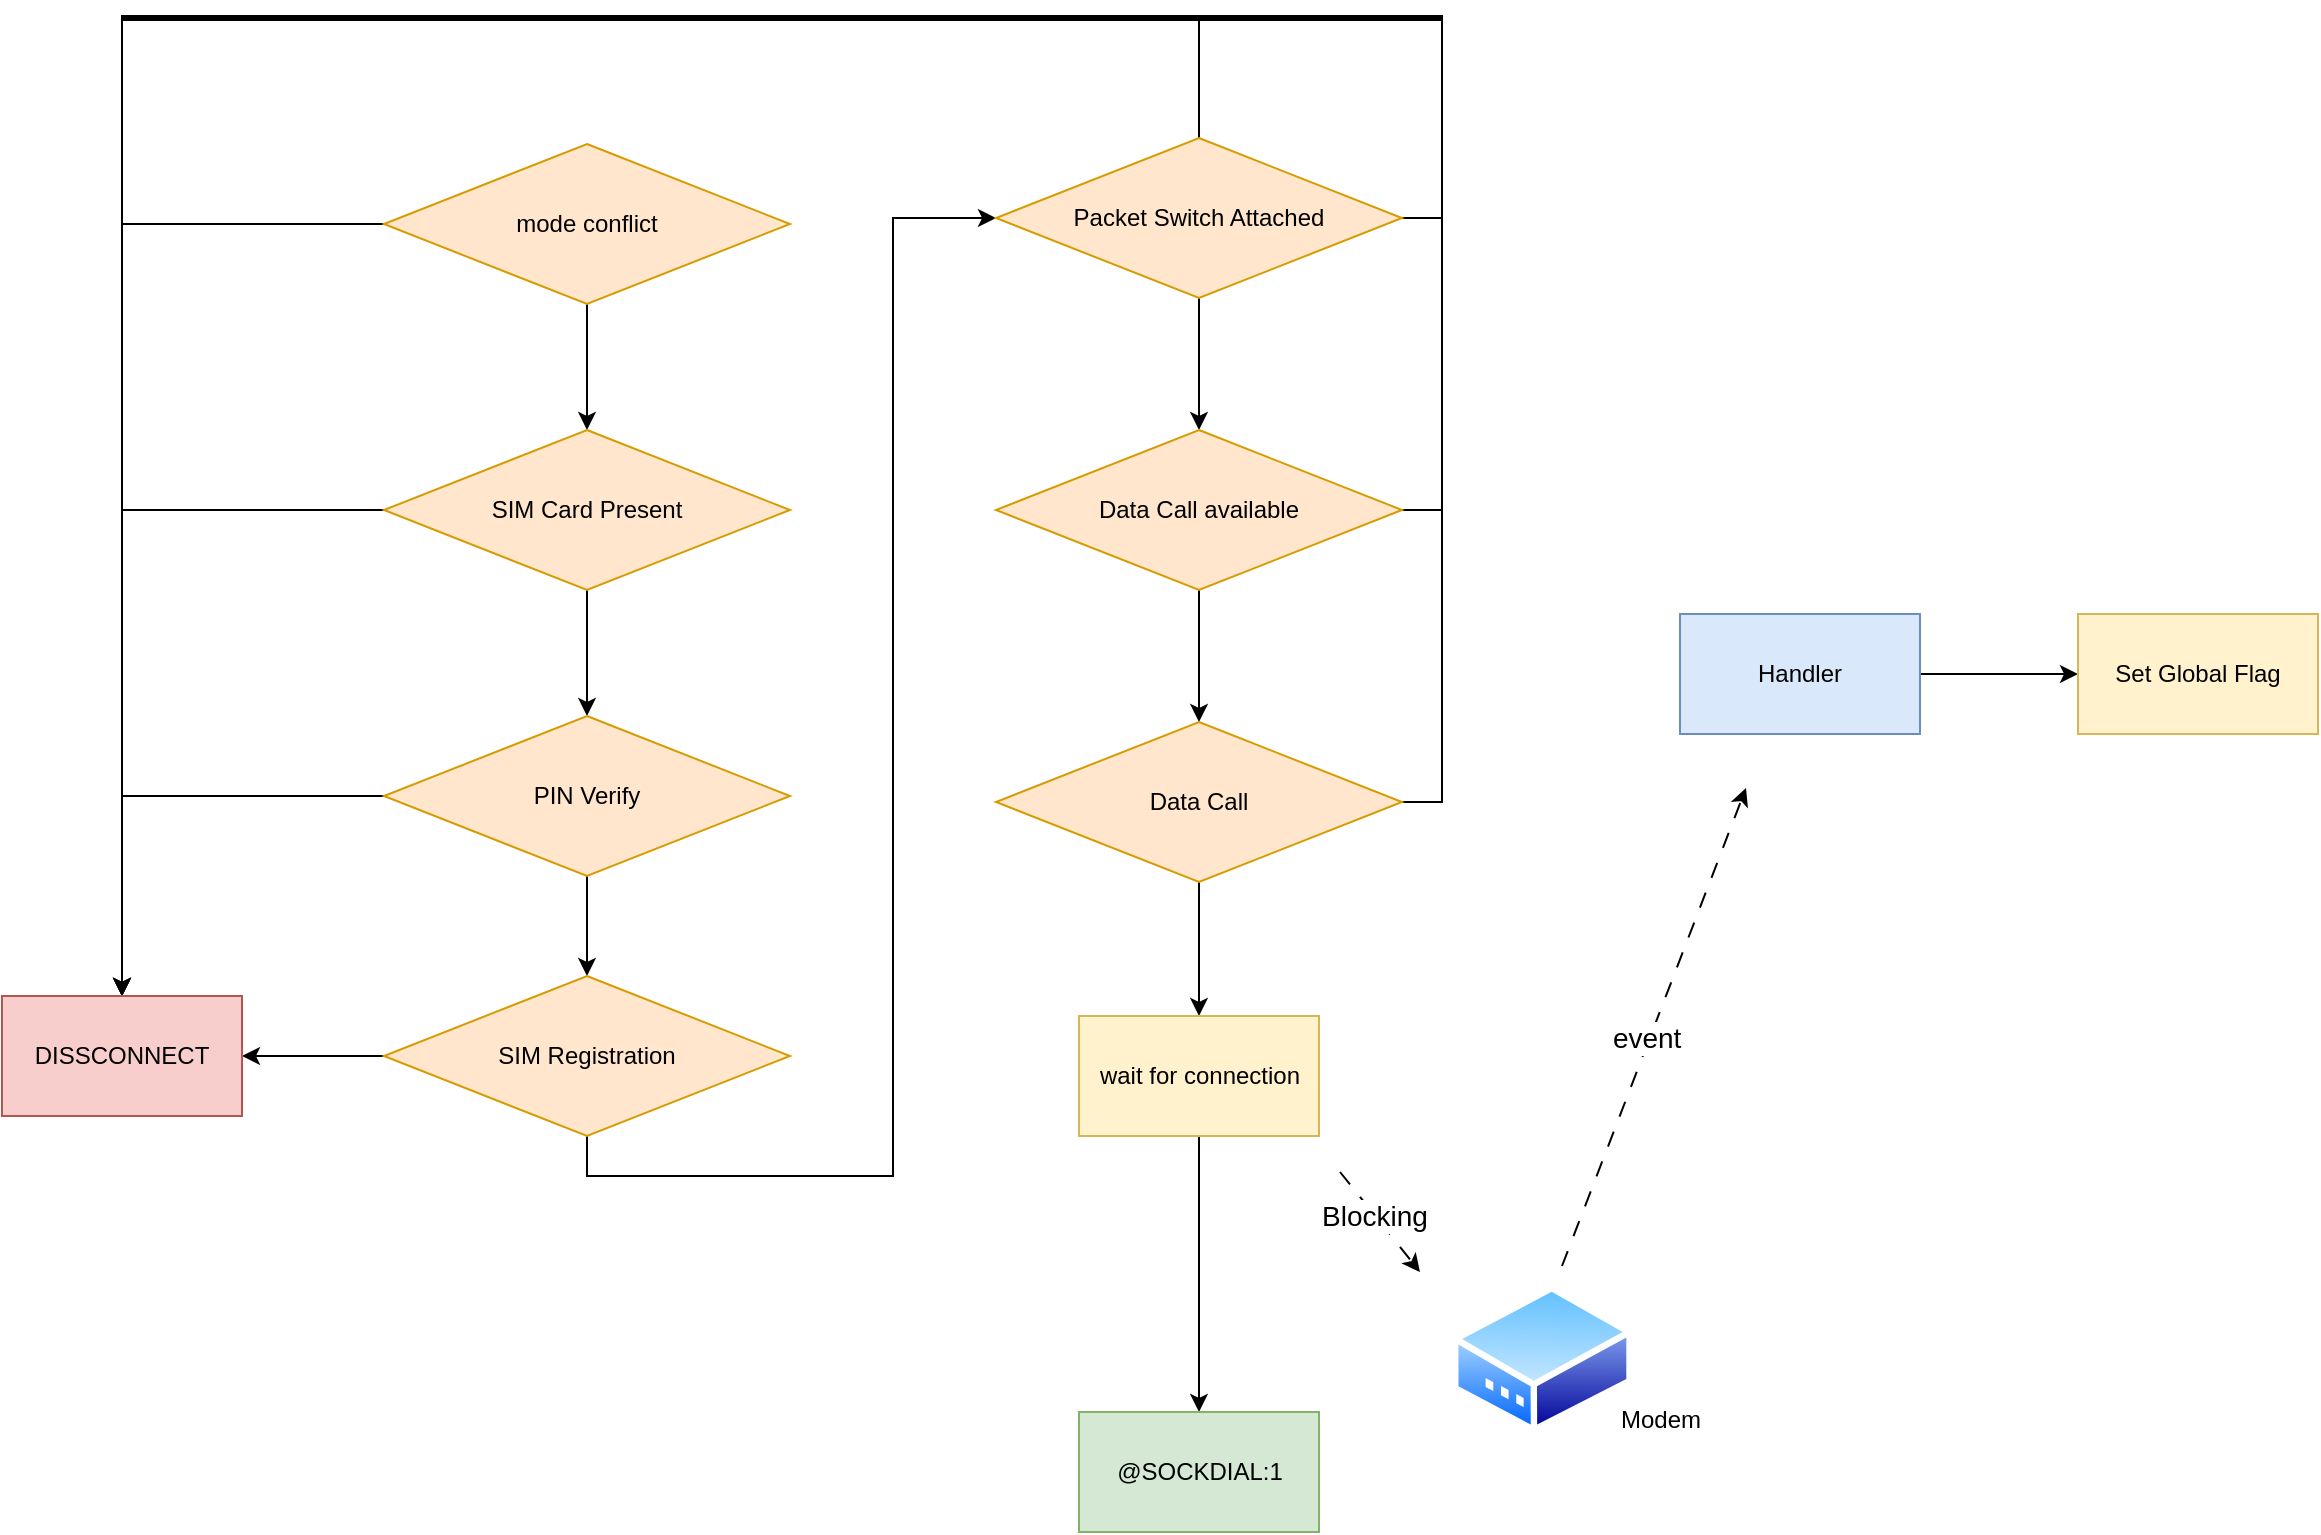 <mxfile version="21.7.4" type="device" pages="4">
  <diagram name="第 1 页" id="7zOiSP-He-rT2K77kqXg">
    <mxGraphModel dx="954" dy="602" grid="0" gridSize="10" guides="1" tooltips="1" connect="1" arrows="1" fold="1" page="0" pageScale="1" pageWidth="827" pageHeight="1169" math="0" shadow="0">
      <root>
        <mxCell id="0" />
        <mxCell id="1" parent="0" />
        <mxCell id="tv0pKd3deSiXLmvoUGbe-9" style="edgeStyle=orthogonalEdgeStyle;rounded=0;orthogonalLoop=1;jettySize=auto;html=1;entryX=0.5;entryY=0;entryDx=0;entryDy=0;" parent="1" source="tv0pKd3deSiXLmvoUGbe-1" target="tv0pKd3deSiXLmvoUGbe-2" edge="1">
          <mxGeometry relative="1" as="geometry" />
        </mxCell>
        <mxCell id="tv0pKd3deSiXLmvoUGbe-33" style="edgeStyle=orthogonalEdgeStyle;rounded=0;orthogonalLoop=1;jettySize=auto;html=1;entryX=0.5;entryY=0;entryDx=0;entryDy=0;" parent="1" source="tv0pKd3deSiXLmvoUGbe-1" target="tv0pKd3deSiXLmvoUGbe-29" edge="1">
          <mxGeometry relative="1" as="geometry" />
        </mxCell>
        <mxCell id="tv0pKd3deSiXLmvoUGbe-1" value="mode conflict" style="rhombus;whiteSpace=wrap;html=1;fillColor=#ffe6cc;strokeColor=#d79b00;" parent="1" vertex="1">
          <mxGeometry x="213" y="141" width="203" height="80" as="geometry" />
        </mxCell>
        <mxCell id="tv0pKd3deSiXLmvoUGbe-10" style="edgeStyle=orthogonalEdgeStyle;rounded=0;orthogonalLoop=1;jettySize=auto;html=1;" parent="1" source="tv0pKd3deSiXLmvoUGbe-2" target="tv0pKd3deSiXLmvoUGbe-3" edge="1">
          <mxGeometry relative="1" as="geometry" />
        </mxCell>
        <mxCell id="tv0pKd3deSiXLmvoUGbe-32" style="edgeStyle=orthogonalEdgeStyle;rounded=0;orthogonalLoop=1;jettySize=auto;html=1;entryX=0.5;entryY=0;entryDx=0;entryDy=0;" parent="1" source="tv0pKd3deSiXLmvoUGbe-2" target="tv0pKd3deSiXLmvoUGbe-29" edge="1">
          <mxGeometry relative="1" as="geometry" />
        </mxCell>
        <mxCell id="tv0pKd3deSiXLmvoUGbe-2" value="SIM Card Present" style="rhombus;whiteSpace=wrap;html=1;fillColor=#ffe6cc;strokeColor=#d79b00;" parent="1" vertex="1">
          <mxGeometry x="213" y="284" width="203" height="80" as="geometry" />
        </mxCell>
        <mxCell id="tv0pKd3deSiXLmvoUGbe-11" style="edgeStyle=orthogonalEdgeStyle;rounded=0;orthogonalLoop=1;jettySize=auto;html=1;entryX=0.5;entryY=0;entryDx=0;entryDy=0;" parent="1" source="tv0pKd3deSiXLmvoUGbe-3" target="tv0pKd3deSiXLmvoUGbe-4" edge="1">
          <mxGeometry relative="1" as="geometry" />
        </mxCell>
        <mxCell id="tv0pKd3deSiXLmvoUGbe-31" style="edgeStyle=orthogonalEdgeStyle;rounded=0;orthogonalLoop=1;jettySize=auto;html=1;entryX=0.5;entryY=0;entryDx=0;entryDy=0;" parent="1" source="tv0pKd3deSiXLmvoUGbe-3" target="tv0pKd3deSiXLmvoUGbe-29" edge="1">
          <mxGeometry relative="1" as="geometry" />
        </mxCell>
        <mxCell id="tv0pKd3deSiXLmvoUGbe-3" value="PIN Verify" style="rhombus;whiteSpace=wrap;html=1;fillColor=#ffe6cc;strokeColor=#d79b00;" parent="1" vertex="1">
          <mxGeometry x="213" y="427" width="203" height="80" as="geometry" />
        </mxCell>
        <mxCell id="tv0pKd3deSiXLmvoUGbe-12" style="edgeStyle=orthogonalEdgeStyle;rounded=0;orthogonalLoop=1;jettySize=auto;html=1;entryX=0;entryY=0.5;entryDx=0;entryDy=0;exitX=0.5;exitY=1;exitDx=0;exitDy=0;" parent="1" source="tv0pKd3deSiXLmvoUGbe-4" target="tv0pKd3deSiXLmvoUGbe-5" edge="1">
          <mxGeometry relative="1" as="geometry" />
        </mxCell>
        <mxCell id="tv0pKd3deSiXLmvoUGbe-30" style="edgeStyle=orthogonalEdgeStyle;rounded=0;orthogonalLoop=1;jettySize=auto;html=1;" parent="1" source="tv0pKd3deSiXLmvoUGbe-4" target="tv0pKd3deSiXLmvoUGbe-29" edge="1">
          <mxGeometry relative="1" as="geometry" />
        </mxCell>
        <mxCell id="tv0pKd3deSiXLmvoUGbe-4" value="SIM Registration" style="rhombus;whiteSpace=wrap;html=1;fillColor=#ffe6cc;strokeColor=#d79b00;" parent="1" vertex="1">
          <mxGeometry x="213" y="557" width="203" height="80" as="geometry" />
        </mxCell>
        <mxCell id="tv0pKd3deSiXLmvoUGbe-13" style="edgeStyle=orthogonalEdgeStyle;rounded=0;orthogonalLoop=1;jettySize=auto;html=1;entryX=0.5;entryY=0;entryDx=0;entryDy=0;" parent="1" source="tv0pKd3deSiXLmvoUGbe-5" target="tv0pKd3deSiXLmvoUGbe-6" edge="1">
          <mxGeometry relative="1" as="geometry" />
        </mxCell>
        <mxCell id="tv0pKd3deSiXLmvoUGbe-34" style="edgeStyle=orthogonalEdgeStyle;rounded=0;orthogonalLoop=1;jettySize=auto;html=1;entryX=0.5;entryY=0;entryDx=0;entryDy=0;" parent="1" source="tv0pKd3deSiXLmvoUGbe-5" target="tv0pKd3deSiXLmvoUGbe-29" edge="1">
          <mxGeometry relative="1" as="geometry">
            <Array as="points">
              <mxPoint x="621" y="79" />
              <mxPoint x="82" y="79" />
            </Array>
          </mxGeometry>
        </mxCell>
        <mxCell id="tv0pKd3deSiXLmvoUGbe-38" style="edgeStyle=orthogonalEdgeStyle;rounded=0;orthogonalLoop=1;jettySize=auto;html=1;exitX=1;exitY=0.5;exitDx=0;exitDy=0;" parent="1" source="tv0pKd3deSiXLmvoUGbe-5" target="tv0pKd3deSiXLmvoUGbe-29" edge="1">
          <mxGeometry relative="1" as="geometry">
            <Array as="points">
              <mxPoint x="742" y="178" />
              <mxPoint x="742" y="78" />
              <mxPoint x="82" y="78" />
            </Array>
          </mxGeometry>
        </mxCell>
        <mxCell id="tv0pKd3deSiXLmvoUGbe-5" value="Packet Switch Attached" style="rhombus;whiteSpace=wrap;html=1;fillColor=#ffe6cc;strokeColor=#d79b00;" parent="1" vertex="1">
          <mxGeometry x="519" y="138" width="203" height="80" as="geometry" />
        </mxCell>
        <mxCell id="tv0pKd3deSiXLmvoUGbe-14" style="edgeStyle=orthogonalEdgeStyle;rounded=0;orthogonalLoop=1;jettySize=auto;html=1;" parent="1" source="tv0pKd3deSiXLmvoUGbe-6" target="tv0pKd3deSiXLmvoUGbe-7" edge="1">
          <mxGeometry relative="1" as="geometry" />
        </mxCell>
        <mxCell id="tv0pKd3deSiXLmvoUGbe-39" style="edgeStyle=orthogonalEdgeStyle;rounded=0;orthogonalLoop=1;jettySize=auto;html=1;entryX=0.5;entryY=1;entryDx=0;entryDy=0;" parent="1" source="tv0pKd3deSiXLmvoUGbe-6" target="tv0pKd3deSiXLmvoUGbe-29" edge="1">
          <mxGeometry relative="1" as="geometry">
            <Array as="points">
              <mxPoint x="742" y="324" />
              <mxPoint x="742" y="79" />
              <mxPoint x="82" y="79" />
            </Array>
          </mxGeometry>
        </mxCell>
        <mxCell id="tv0pKd3deSiXLmvoUGbe-6" value="Data Call available" style="rhombus;whiteSpace=wrap;html=1;fillColor=#ffe6cc;strokeColor=#d79b00;" parent="1" vertex="1">
          <mxGeometry x="519" y="284" width="203" height="80" as="geometry" />
        </mxCell>
        <mxCell id="tv0pKd3deSiXLmvoUGbe-15" style="edgeStyle=orthogonalEdgeStyle;rounded=0;orthogonalLoop=1;jettySize=auto;html=1;entryX=0.5;entryY=0;entryDx=0;entryDy=0;" parent="1" source="tv0pKd3deSiXLmvoUGbe-7" target="tv0pKd3deSiXLmvoUGbe-8" edge="1">
          <mxGeometry relative="1" as="geometry" />
        </mxCell>
        <mxCell id="tv0pKd3deSiXLmvoUGbe-40" style="edgeStyle=orthogonalEdgeStyle;rounded=0;orthogonalLoop=1;jettySize=auto;html=1;entryX=0.5;entryY=1;entryDx=0;entryDy=0;" parent="1" source="tv0pKd3deSiXLmvoUGbe-7" target="tv0pKd3deSiXLmvoUGbe-29" edge="1">
          <mxGeometry relative="1" as="geometry">
            <Array as="points">
              <mxPoint x="742" y="470" />
              <mxPoint x="742" y="77" />
              <mxPoint x="82" y="77" />
            </Array>
          </mxGeometry>
        </mxCell>
        <mxCell id="tv0pKd3deSiXLmvoUGbe-7" value="Data Call" style="rhombus;whiteSpace=wrap;html=1;fillColor=#ffe6cc;strokeColor=#d79b00;" parent="1" vertex="1">
          <mxGeometry x="519" y="430" width="203" height="80" as="geometry" />
        </mxCell>
        <mxCell id="tv0pKd3deSiXLmvoUGbe-27" style="edgeStyle=orthogonalEdgeStyle;rounded=0;orthogonalLoop=1;jettySize=auto;html=1;entryX=0.5;entryY=0;entryDx=0;entryDy=0;" parent="1" source="tv0pKd3deSiXLmvoUGbe-8" target="tv0pKd3deSiXLmvoUGbe-24" edge="1">
          <mxGeometry relative="1" as="geometry" />
        </mxCell>
        <mxCell id="tv0pKd3deSiXLmvoUGbe-8" value="wait for connection" style="rounded=0;whiteSpace=wrap;html=1;fillColor=#fff2cc;strokeColor=#d6b656;" parent="1" vertex="1">
          <mxGeometry x="560.5" y="577" width="120" height="60" as="geometry" />
        </mxCell>
        <mxCell id="tv0pKd3deSiXLmvoUGbe-23" style="edgeStyle=orthogonalEdgeStyle;rounded=0;orthogonalLoop=1;jettySize=auto;html=1;entryX=0;entryY=0.5;entryDx=0;entryDy=0;" parent="1" source="tv0pKd3deSiXLmvoUGbe-16" target="tv0pKd3deSiXLmvoUGbe-22" edge="1">
          <mxGeometry relative="1" as="geometry" />
        </mxCell>
        <mxCell id="tv0pKd3deSiXLmvoUGbe-16" value="Handler" style="rounded=0;whiteSpace=wrap;html=1;fillColor=#dae8fc;strokeColor=#6c8ebf;" parent="1" vertex="1">
          <mxGeometry x="861" y="376" width="120" height="60" as="geometry" />
        </mxCell>
        <mxCell id="tv0pKd3deSiXLmvoUGbe-17" value="" style="image;aspect=fixed;perimeter=ellipsePerimeter;html=1;align=center;shadow=0;dashed=0;spacingTop=3;image=img/lib/active_directory/modem.svg;" parent="1" vertex="1">
          <mxGeometry x="747" y="711" width="90.36" height="75" as="geometry" />
        </mxCell>
        <mxCell id="tv0pKd3deSiXLmvoUGbe-18" value="" style="endArrow=classic;html=1;rounded=0;dashed=1;dashPattern=8 8;" parent="1" edge="1">
          <mxGeometry width="50" height="50" relative="1" as="geometry">
            <mxPoint x="691" y="655" as="sourcePoint" />
            <mxPoint x="731" y="705" as="targetPoint" />
          </mxGeometry>
        </mxCell>
        <mxCell id="tv0pKd3deSiXLmvoUGbe-25" value="&lt;font style=&quot;font-size: 14px;&quot;&gt;Blocking&lt;/font&gt;" style="edgeLabel;html=1;align=center;verticalAlign=middle;resizable=0;points=[];" parent="tv0pKd3deSiXLmvoUGbe-18" vertex="1" connectable="0">
          <mxGeometry x="-0.176" y="-1" relative="1" as="geometry">
            <mxPoint x="1" as="offset" />
          </mxGeometry>
        </mxCell>
        <mxCell id="tv0pKd3deSiXLmvoUGbe-19" value="" style="endArrow=classic;html=1;rounded=0;dashed=1;dashPattern=8 8;" parent="1" edge="1">
          <mxGeometry width="50" height="50" relative="1" as="geometry">
            <mxPoint x="802" y="702" as="sourcePoint" />
            <mxPoint x="894" y="463" as="targetPoint" />
          </mxGeometry>
        </mxCell>
        <mxCell id="tv0pKd3deSiXLmvoUGbe-21" value="&lt;font style=&quot;font-size: 14px;&quot;&gt;event&amp;nbsp;&lt;/font&gt;" style="edgeLabel;html=1;align=center;verticalAlign=middle;resizable=0;points=[];" parent="tv0pKd3deSiXLmvoUGbe-19" vertex="1" connectable="0">
          <mxGeometry x="-0.046" relative="1" as="geometry">
            <mxPoint as="offset" />
          </mxGeometry>
        </mxCell>
        <mxCell id="tv0pKd3deSiXLmvoUGbe-22" value="Set Global Flag" style="rounded=0;whiteSpace=wrap;html=1;fillColor=#fff2cc;strokeColor=#d6b656;" parent="1" vertex="1">
          <mxGeometry x="1060" y="376" width="120" height="60" as="geometry" />
        </mxCell>
        <mxCell id="tv0pKd3deSiXLmvoUGbe-24" value="@SOCKDIAL:1" style="rounded=0;whiteSpace=wrap;html=1;fillColor=#d5e8d4;strokeColor=#82b366;" parent="1" vertex="1">
          <mxGeometry x="560.5" y="775" width="120" height="60" as="geometry" />
        </mxCell>
        <mxCell id="tv0pKd3deSiXLmvoUGbe-28" value="Modem" style="text;html=1;align=center;verticalAlign=middle;resizable=0;points=[];autosize=1;strokeColor=none;fillColor=none;" parent="1" vertex="1">
          <mxGeometry x="822" y="766" width="58" height="26" as="geometry" />
        </mxCell>
        <mxCell id="tv0pKd3deSiXLmvoUGbe-29" value="DISSCONNECT" style="rounded=0;whiteSpace=wrap;html=1;fillColor=#f8cecc;strokeColor=#b85450;" parent="1" vertex="1">
          <mxGeometry x="22" y="567" width="120" height="60" as="geometry" />
        </mxCell>
      </root>
    </mxGraphModel>
  </diagram>
  <diagram id="nejD79Vq7tXbgqumokPC" name="第 2 页">
    <mxGraphModel dx="2487" dy="1320" grid="0" gridSize="10" guides="1" tooltips="1" connect="1" arrows="1" fold="1" page="0" pageScale="1" pageWidth="827" pageHeight="1169" math="0" shadow="0">
      <root>
        <mxCell id="0" />
        <mxCell id="1" parent="0" />
        <mxCell id="FFJjzylwI7qprXN5Q8jB-1" style="edgeStyle=orthogonalEdgeStyle;rounded=0;orthogonalLoop=1;jettySize=auto;html=1;entryX=0.5;entryY=0;entryDx=0;entryDy=0;" edge="1" parent="1" source="QDZZr7W5BQ3Ju-dgbUFh-1" target="QDZZr7W5BQ3Ju-dgbUFh-2">
          <mxGeometry relative="1" as="geometry" />
        </mxCell>
        <mxCell id="QDZZr7W5BQ3Ju-dgbUFh-1" value="&lt;font style=&quot;font-size: 14px;&quot;&gt;Detect SIM&lt;/font&gt;" style="rounded=0;whiteSpace=wrap;html=1;fillColor=#fff2cc;strokeColor=#d6b656;" parent="1" vertex="1">
          <mxGeometry x="-385" y="-148" width="120" height="60" as="geometry" />
        </mxCell>
        <mxCell id="FFJjzylwI7qprXN5Q8jB-2" style="edgeStyle=orthogonalEdgeStyle;rounded=0;orthogonalLoop=1;jettySize=auto;html=1;entryX=0.5;entryY=0;entryDx=0;entryDy=0;" edge="1" parent="1" source="QDZZr7W5BQ3Ju-dgbUFh-2" target="QDZZr7W5BQ3Ju-dgbUFh-3">
          <mxGeometry relative="1" as="geometry" />
        </mxCell>
        <mxCell id="QDZZr7W5BQ3Ju-dgbUFh-2" value="&lt;span style=&quot;font-size: 14px;&quot;&gt;Network Registration with IMEI, IMSI&lt;/span&gt;" style="rounded=0;whiteSpace=wrap;html=1;fillColor=#fff2cc;strokeColor=#d6b656;" parent="1" vertex="1">
          <mxGeometry x="-422.5" y="-48" width="195" height="61" as="geometry" />
        </mxCell>
        <mxCell id="FFJjzylwI7qprXN5Q8jB-8" style="edgeStyle=orthogonalEdgeStyle;rounded=0;orthogonalLoop=1;jettySize=auto;html=1;entryX=0;entryY=0.5;entryDx=0;entryDy=0;" edge="1" parent="1" source="QDZZr7W5BQ3Ju-dgbUFh-3" target="QDZZr7W5BQ3Ju-dgbUFh-8">
          <mxGeometry relative="1" as="geometry" />
        </mxCell>
        <mxCell id="QDZZr7W5BQ3Ju-dgbUFh-3" value="&lt;span style=&quot;font-size: 14px;&quot;&gt;PS Attached&lt;/span&gt;" style="rounded=0;whiteSpace=wrap;html=1;fillColor=#fff2cc;strokeColor=#d6b656;" parent="1" vertex="1">
          <mxGeometry x="-385" y="53" width="120" height="60" as="geometry" />
        </mxCell>
        <mxCell id="FFJjzylwI7qprXN5Q8jB-5" style="edgeStyle=orthogonalEdgeStyle;rounded=0;orthogonalLoop=1;jettySize=auto;html=1;entryX=0;entryY=0.5;entryDx=0;entryDy=0;" edge="1" parent="1" source="QDZZr7W5BQ3Ju-dgbUFh-4" target="QDZZr7W5BQ3Ju-dgbUFh-9">
          <mxGeometry relative="1" as="geometry" />
        </mxCell>
        <mxCell id="QDZZr7W5BQ3Ju-dgbUFh-4" value="&lt;span style=&quot;font-size: 14px;&quot;&gt;set APN, Authentication,user name, password, IP family, etc&lt;/span&gt;" style="rounded=0;whiteSpace=wrap;html=1;fillColor=#d5e8d4;strokeColor=#82b366;" parent="1" vertex="1">
          <mxGeometry x="-160.25" y="60" width="224.5" height="61" as="geometry" />
        </mxCell>
        <mxCell id="FFJjzylwI7qprXN5Q8jB-4" style="edgeStyle=orthogonalEdgeStyle;rounded=0;orthogonalLoop=1;jettySize=auto;html=1;entryX=0.5;entryY=0;entryDx=0;entryDy=0;" edge="1" parent="1" source="QDZZr7W5BQ3Ju-dgbUFh-7" target="QDZZr7W5BQ3Ju-dgbUFh-4">
          <mxGeometry relative="1" as="geometry" />
        </mxCell>
        <mxCell id="QDZZr7W5BQ3Ju-dgbUFh-7" value="&lt;span style=&quot;font-size: 14px;&quot;&gt;get profile&lt;/span&gt;" style="rounded=0;whiteSpace=wrap;html=1;fillColor=#d5e8d4;strokeColor=#82b366;" parent="1" vertex="1">
          <mxGeometry x="-108" y="-48" width="120" height="60" as="geometry" />
        </mxCell>
        <mxCell id="FFJjzylwI7qprXN5Q8jB-3" style="edgeStyle=orthogonalEdgeStyle;rounded=0;orthogonalLoop=1;jettySize=auto;html=1;" edge="1" parent="1" source="QDZZr7W5BQ3Ju-dgbUFh-8">
          <mxGeometry relative="1" as="geometry">
            <mxPoint x="-48.0" y="-48.235" as="targetPoint" />
          </mxGeometry>
        </mxCell>
        <mxCell id="QDZZr7W5BQ3Ju-dgbUFh-8" value="&lt;span style=&quot;font-size: 14px;&quot;&gt;Data Call begin&lt;/span&gt;" style="rounded=0;whiteSpace=wrap;html=1;fillColor=#e1d5e7;strokeColor=#9673a6;" parent="1" vertex="1">
          <mxGeometry x="-108" y="-153" width="120" height="60" as="geometry" />
        </mxCell>
        <mxCell id="FFJjzylwI7qprXN5Q8jB-6" style="edgeStyle=orthogonalEdgeStyle;rounded=0;orthogonalLoop=1;jettySize=auto;html=1;entryX=0.5;entryY=0;entryDx=0;entryDy=0;" edge="1" parent="1" source="QDZZr7W5BQ3Ju-dgbUFh-9" target="QDZZr7W5BQ3Ju-dgbUFh-10">
          <mxGeometry relative="1" as="geometry" />
        </mxCell>
        <mxCell id="QDZZr7W5BQ3Ju-dgbUFh-9" value="&lt;span style=&quot;font-size: 14px;&quot;&gt;PDP context active&lt;/span&gt;" style="rounded=0;whiteSpace=wrap;html=1;fillColor=#d5e8d4;strokeColor=#82b366;" parent="1" vertex="1">
          <mxGeometry x="169" y="-153" width="120" height="60" as="geometry" />
        </mxCell>
        <mxCell id="FFJjzylwI7qprXN5Q8jB-7" style="edgeStyle=orthogonalEdgeStyle;rounded=0;orthogonalLoop=1;jettySize=auto;html=1;entryX=0.5;entryY=0;entryDx=0;entryDy=0;" edge="1" parent="1" source="QDZZr7W5BQ3Ju-dgbUFh-10" target="QDZZr7W5BQ3Ju-dgbUFh-11">
          <mxGeometry relative="1" as="geometry" />
        </mxCell>
        <mxCell id="QDZZr7W5BQ3Ju-dgbUFh-10" value="&lt;font style=&quot;font-size: 14px;&quot;&gt;IP acquisition&lt;/font&gt;" style="rounded=0;whiteSpace=wrap;html=1;fillColor=#d5e8d4;strokeColor=#82b366;" parent="1" vertex="1">
          <mxGeometry x="169" y="-47" width="120" height="60" as="geometry" />
        </mxCell>
        <mxCell id="QDZZr7W5BQ3Ju-dgbUFh-11" value="Data Call Established" style="rounded=0;whiteSpace=wrap;html=1;fillColor=#e1d5e7;strokeColor=#9673a6;" parent="1" vertex="1">
          <mxGeometry x="169" y="60" width="120" height="60" as="geometry" />
        </mxCell>
      </root>
    </mxGraphModel>
  </diagram>
  <diagram id="T3p00C5Rv1Tcp63cjqoj" name="第 3 页">
    <mxGraphModel dx="1522" dy="708" grid="0" gridSize="10" guides="1" tooltips="1" connect="1" arrows="1" fold="1" page="0" pageScale="1" pageWidth="827" pageHeight="1169" math="0" shadow="0">
      <root>
        <mxCell id="0" />
        <mxCell id="1" parent="0" />
        <mxCell id="xRcTjlgpY7VV3LTc4HGF-9" style="edgeStyle=orthogonalEdgeStyle;rounded=0;orthogonalLoop=1;jettySize=auto;html=1;exitX=0.5;exitY=1;exitDx=0;exitDy=0;entryX=0.5;entryY=0;entryDx=0;entryDy=0;" parent="1" source="xRcTjlgpY7VV3LTc4HGF-1" target="xRcTjlgpY7VV3LTc4HGF-3" edge="1">
          <mxGeometry relative="1" as="geometry" />
        </mxCell>
        <mxCell id="xRcTjlgpY7VV3LTc4HGF-1" value="&lt;font style=&quot;font-size: 14px;&quot;&gt;write mode&lt;/font&gt;" style="rounded=0;whiteSpace=wrap;html=1;fillColor=#fff2cc;strokeColor=#d6b656;" parent="1" vertex="1">
          <mxGeometry x="-205.5" y="11" width="120" height="60" as="geometry" />
        </mxCell>
        <mxCell id="xRcTjlgpY7VV3LTc4HGF-10" style="edgeStyle=orthogonalEdgeStyle;rounded=0;orthogonalLoop=1;jettySize=auto;html=1;entryX=0.5;entryY=0;entryDx=0;entryDy=0;" parent="1" source="xRcTjlgpY7VV3LTc4HGF-3" target="xRcTjlgpY7VV3LTc4HGF-4" edge="1">
          <mxGeometry relative="1" as="geometry" />
        </mxCell>
        <mxCell id="xRcTjlgpY7VV3LTc4HGF-14" style="edgeStyle=orthogonalEdgeStyle;rounded=0;orthogonalLoop=1;jettySize=auto;html=1;entryX=0.5;entryY=0;entryDx=0;entryDy=0;" parent="1" source="xRcTjlgpY7VV3LTc4HGF-3" target="xRcTjlgpY7VV3LTc4HGF-5" edge="1">
          <mxGeometry relative="1" as="geometry" />
        </mxCell>
        <mxCell id="xRcTjlgpY7VV3LTc4HGF-3" value="&lt;font style=&quot;font-size: 14px;&quot;&gt;argument number = 1?&lt;/font&gt;" style="rhombus;whiteSpace=wrap;html=1;fillColor=#ffe6cc;strokeColor=#d79b00;" parent="1" vertex="1">
          <mxGeometry x="-244" y="119" width="197" height="80" as="geometry" />
        </mxCell>
        <mxCell id="xRcTjlgpY7VV3LTc4HGF-11" style="edgeStyle=orthogonalEdgeStyle;rounded=0;orthogonalLoop=1;jettySize=auto;html=1;entryX=0.5;entryY=0;entryDx=0;entryDy=0;" parent="1" source="xRcTjlgpY7VV3LTc4HGF-4" target="xRcTjlgpY7VV3LTc4HGF-6" edge="1">
          <mxGeometry relative="1" as="geometry" />
        </mxCell>
        <mxCell id="xRcTjlgpY7VV3LTc4HGF-4" value="&lt;font style=&quot;font-size: 14px;&quot;&gt;IPv4&lt;/font&gt;" style="rounded=0;whiteSpace=wrap;html=1;fillColor=#fff2cc;strokeColor=#d6b656;" parent="1" vertex="1">
          <mxGeometry x="-205.5" y="238" width="120" height="60" as="geometry" />
        </mxCell>
        <mxCell id="xRcTjlgpY7VV3LTc4HGF-15" style="edgeStyle=orthogonalEdgeStyle;rounded=0;orthogonalLoop=1;jettySize=auto;html=1;entryX=1;entryY=0.5;entryDx=0;entryDy=0;exitX=0.5;exitY=1;exitDx=0;exitDy=0;" parent="1" source="xRcTjlgpY7VV3LTc4HGF-5" target="xRcTjlgpY7VV3LTc4HGF-6" edge="1">
          <mxGeometry relative="1" as="geometry" />
        </mxCell>
        <mxCell id="xRcTjlgpY7VV3LTc4HGF-5" value="&lt;font style=&quot;font-size: 14px;&quot;&gt;IPv4/IPv6&lt;/font&gt;" style="rounded=0;whiteSpace=wrap;html=1;fillColor=#fff2cc;strokeColor=#d6b656;" parent="1" vertex="1">
          <mxGeometry x="-10" y="238" width="120" height="60" as="geometry" />
        </mxCell>
        <mxCell id="xRcTjlgpY7VV3LTc4HGF-12" style="edgeStyle=orthogonalEdgeStyle;rounded=0;orthogonalLoop=1;jettySize=auto;html=1;entryX=0.5;entryY=0;entryDx=0;entryDy=0;" parent="1" source="xRcTjlgpY7VV3LTc4HGF-6" target="xRcTjlgpY7VV3LTc4HGF-7" edge="1">
          <mxGeometry relative="1" as="geometry" />
        </mxCell>
        <mxCell id="xRcTjlgpY7VV3LTc4HGF-6" value="&lt;font style=&quot;font-size: 14px;&quot;&gt;TCP/UDP&lt;/font&gt;" style="rounded=0;whiteSpace=wrap;html=1;fillColor=#fff2cc;strokeColor=#d6b656;" parent="1" vertex="1">
          <mxGeometry x="-205.5" y="339" width="120" height="60" as="geometry" />
        </mxCell>
        <mxCell id="xRcTjlgpY7VV3LTc4HGF-13" style="edgeStyle=orthogonalEdgeStyle;rounded=0;orthogonalLoop=1;jettySize=auto;html=1;" parent="1" source="xRcTjlgpY7VV3LTc4HGF-7" target="xRcTjlgpY7VV3LTc4HGF-8" edge="1">
          <mxGeometry relative="1" as="geometry" />
        </mxCell>
        <mxCell id="xRcTjlgpY7VV3LTc4HGF-7" value="&lt;font style=&quot;font-size: 14px;&quot;&gt;Iterate all instance&lt;/font&gt;" style="rounded=0;whiteSpace=wrap;html=1;fillColor=#fff2cc;strokeColor=#d6b656;" parent="1" vertex="1">
          <mxGeometry x="-205.5" y="447" width="120" height="60" as="geometry" />
        </mxCell>
        <mxCell id="xRcTjlgpY7VV3LTc4HGF-8" value="&lt;font style=&quot;font-size: 14px;&quot;&gt;evoke socket system call&lt;/font&gt;" style="rounded=0;whiteSpace=wrap;html=1;fillColor=#fff2cc;strokeColor=#d6b656;" parent="1" vertex="1">
          <mxGeometry x="-205.5" y="555" width="120" height="60" as="geometry" />
        </mxCell>
        <mxCell id="xRcTjlgpY7VV3LTc4HGF-19" style="edgeStyle=orthogonalEdgeStyle;rounded=0;orthogonalLoop=1;jettySize=auto;html=1;entryX=0.5;entryY=0;entryDx=0;entryDy=0;" parent="1" source="xRcTjlgpY7VV3LTc4HGF-16" target="xRcTjlgpY7VV3LTc4HGF-17" edge="1">
          <mxGeometry relative="1" as="geometry" />
        </mxCell>
        <mxCell id="xRcTjlgpY7VV3LTc4HGF-16" value="&lt;font style=&quot;font-size: 14px;&quot;&gt;read mode&lt;/font&gt;" style="rounded=0;whiteSpace=wrap;html=1;fillColor=#fff2cc;strokeColor=#d6b656;" parent="1" vertex="1">
          <mxGeometry x="267.5" y="14" width="120" height="60" as="geometry" />
        </mxCell>
        <mxCell id="xRcTjlgpY7VV3LTc4HGF-20" style="edgeStyle=orthogonalEdgeStyle;rounded=0;orthogonalLoop=1;jettySize=auto;html=1;entryX=0.5;entryY=0;entryDx=0;entryDy=0;" parent="1" source="xRcTjlgpY7VV3LTc4HGF-17" target="xRcTjlgpY7VV3LTc4HGF-18" edge="1">
          <mxGeometry relative="1" as="geometry" />
        </mxCell>
        <mxCell id="xRcTjlgpY7VV3LTc4HGF-17" value="&lt;font style=&quot;font-size: 14px;&quot;&gt;obtain socket numbers from instance&lt;/font&gt;" style="rounded=0;whiteSpace=wrap;html=1;fillColor=#fff2cc;strokeColor=#d6b656;" parent="1" vertex="1">
          <mxGeometry x="245" y="119" width="165" height="60" as="geometry" />
        </mxCell>
        <mxCell id="xRcTjlgpY7VV3LTc4HGF-18" value="&lt;font style=&quot;font-size: 14px;&quot;&gt;combime socket numbers into specific string format&lt;/font&gt;" style="rounded=0;whiteSpace=wrap;html=1;fillColor=#fff2cc;strokeColor=#d6b656;" parent="1" vertex="1">
          <mxGeometry x="230" y="238" width="195" height="60" as="geometry" />
        </mxCell>
      </root>
    </mxGraphModel>
  </diagram>
  <diagram id="lSr8LP3SHwrzBw-MEr6M" name="第 4 页">
    <mxGraphModel dx="2087" dy="1320" grid="0" gridSize="10" guides="1" tooltips="1" connect="1" arrows="1" fold="1" page="0" pageScale="1" pageWidth="827" pageHeight="1169" math="0" shadow="0">
      <root>
        <mxCell id="0" />
        <mxCell id="1" parent="0" />
        <mxCell id="6ptP2dTiKVe7ZbuTebGB-8" style="edgeStyle=orthogonalEdgeStyle;rounded=0;orthogonalLoop=1;jettySize=auto;html=1;exitX=0.5;exitY=1;exitDx=0;exitDy=0;entryX=0.5;entryY=0;entryDx=0;entryDy=0;" parent="1" source="6ptP2dTiKVe7ZbuTebGB-1" target="6ptP2dTiKVe7ZbuTebGB-5" edge="1">
          <mxGeometry relative="1" as="geometry" />
        </mxCell>
        <mxCell id="6ptP2dTiKVe7ZbuTebGB-11" style="edgeStyle=orthogonalEdgeStyle;rounded=0;orthogonalLoop=1;jettySize=auto;html=1;entryX=0.5;entryY=0;entryDx=0;entryDy=0;" parent="1" source="6ptP2dTiKVe7ZbuTebGB-1" target="6ptP2dTiKVe7ZbuTebGB-6" edge="1">
          <mxGeometry relative="1" as="geometry" />
        </mxCell>
        <mxCell id="6ptP2dTiKVe7ZbuTebGB-1" value="&lt;font style=&quot;font-size: 14px;&quot;&gt;argument number = 3?&lt;/font&gt;" style="rhombus;whiteSpace=wrap;html=1;fillColor=#ffe6cc;strokeColor=#d79b00;" parent="1" vertex="1">
          <mxGeometry x="-91" y="61" width="208" height="80" as="geometry" />
        </mxCell>
        <mxCell id="6ptP2dTiKVe7ZbuTebGB-7" style="edgeStyle=orthogonalEdgeStyle;rounded=0;orthogonalLoop=1;jettySize=auto;html=1;entryX=0.5;entryY=0;entryDx=0;entryDy=0;" parent="1" source="6ptP2dTiKVe7ZbuTebGB-2" target="6ptP2dTiKVe7ZbuTebGB-1" edge="1">
          <mxGeometry relative="1" as="geometry" />
        </mxCell>
        <mxCell id="6ptP2dTiKVe7ZbuTebGB-2" value="&lt;font style=&quot;font-size: 14px;&quot;&gt;write mode&lt;/font&gt;" style="rounded=0;whiteSpace=wrap;html=1;fillColor=#fff2cc;strokeColor=#d6b656;" parent="1" vertex="1">
          <mxGeometry x="-47" y="-39" width="120" height="60" as="geometry" />
        </mxCell>
        <mxCell id="6ptP2dTiKVe7ZbuTebGB-10" style="edgeStyle=orthogonalEdgeStyle;rounded=0;orthogonalLoop=1;jettySize=auto;html=1;entryX=0.5;entryY=0;entryDx=0;entryDy=0;" parent="1" source="6ptP2dTiKVe7ZbuTebGB-3" target="6ptP2dTiKVe7ZbuTebGB-4" edge="1">
          <mxGeometry relative="1" as="geometry" />
        </mxCell>
        <mxCell id="6ptP2dTiKVe7ZbuTebGB-3" value="&lt;font style=&quot;font-size: 14px;&quot;&gt;get socket,ip,port&lt;/font&gt;" style="rounded=0;whiteSpace=wrap;html=1;fillColor=#fff2cc;strokeColor=#d6b656;" parent="1" vertex="1">
          <mxGeometry x="-47" y="292" width="120" height="60" as="geometry" />
        </mxCell>
        <mxCell id="0WDIOQZvgeKl3IpGmH4X-4" style="edgeStyle=orthogonalEdgeStyle;rounded=0;orthogonalLoop=1;jettySize=auto;html=1;entryX=0;entryY=0.5;entryDx=0;entryDy=0;" edge="1" parent="1" source="6ptP2dTiKVe7ZbuTebGB-4" target="0WDIOQZvgeKl3IpGmH4X-3">
          <mxGeometry relative="1" as="geometry" />
        </mxCell>
        <mxCell id="6ptP2dTiKVe7ZbuTebGB-4" value="&lt;font style=&quot;font-size: 14px;&quot;&gt;remove quotations&lt;/font&gt;" style="rounded=0;whiteSpace=wrap;html=1;fillColor=#fff2cc;strokeColor=#d6b656;" parent="1" vertex="1">
          <mxGeometry x="-47" y="401" width="120" height="60" as="geometry" />
        </mxCell>
        <mxCell id="6ptP2dTiKVe7ZbuTebGB-9" style="edgeStyle=orthogonalEdgeStyle;rounded=0;orthogonalLoop=1;jettySize=auto;html=1;exitX=0.5;exitY=1;exitDx=0;exitDy=0;entryX=0.5;entryY=0;entryDx=0;entryDy=0;" parent="1" source="6ptP2dTiKVe7ZbuTebGB-5" target="6ptP2dTiKVe7ZbuTebGB-3" edge="1">
          <mxGeometry relative="1" as="geometry" />
        </mxCell>
        <mxCell id="6ptP2dTiKVe7ZbuTebGB-5" value="&lt;font style=&quot;font-size: 14px;&quot;&gt;use default timeout&lt;/font&gt;" style="rounded=0;whiteSpace=wrap;html=1;fillColor=#fff2cc;strokeColor=#d6b656;" parent="1" vertex="1">
          <mxGeometry x="-47" y="181" width="120" height="60" as="geometry" />
        </mxCell>
        <mxCell id="0WDIOQZvgeKl3IpGmH4X-1" style="edgeStyle=orthogonalEdgeStyle;rounded=0;orthogonalLoop=1;jettySize=auto;html=1;entryX=0;entryY=0.5;entryDx=0;entryDy=0;" edge="1" parent="1" source="6ptP2dTiKVe7ZbuTebGB-6" target="6ptP2dTiKVe7ZbuTebGB-5">
          <mxGeometry relative="1" as="geometry" />
        </mxCell>
        <mxCell id="6ptP2dTiKVe7ZbuTebGB-6" value="&lt;font style=&quot;font-size: 14px;&quot;&gt;set timeout (send/receive)&lt;/font&gt;" style="rounded=0;whiteSpace=wrap;html=1;fillColor=#fff2cc;strokeColor=#d6b656;" parent="1" vertex="1">
          <mxGeometry x="-240" y="181" width="120" height="60" as="geometry" />
        </mxCell>
        <mxCell id="0WDIOQZvgeKl3IpGmH4X-9" style="edgeStyle=orthogonalEdgeStyle;rounded=0;orthogonalLoop=1;jettySize=auto;html=1;entryX=0.5;entryY=0;entryDx=0;entryDy=0;" edge="1" parent="1" source="0WDIOQZvgeKl3IpGmH4X-3" target="0WDIOQZvgeKl3IpGmH4X-5">
          <mxGeometry relative="1" as="geometry" />
        </mxCell>
        <mxCell id="0WDIOQZvgeKl3IpGmH4X-15" style="edgeStyle=orthogonalEdgeStyle;rounded=0;orthogonalLoop=1;jettySize=auto;html=1;entryX=0;entryY=0.5;entryDx=0;entryDy=0;" edge="1" parent="1" source="0WDIOQZvgeKl3IpGmH4X-3" target="0WDIOQZvgeKl3IpGmH4X-13">
          <mxGeometry relative="1" as="geometry" />
        </mxCell>
        <mxCell id="0WDIOQZvgeKl3IpGmH4X-3" value="&lt;span style=&quot;font-size: 14px;&quot;&gt;Connected&lt;/span&gt;" style="rhombus;whiteSpace=wrap;html=1;fillColor=#ffe6cc;strokeColor=#d79b00;" vertex="1" parent="1">
          <mxGeometry x="170" y="-49" width="208" height="80" as="geometry" />
        </mxCell>
        <mxCell id="0WDIOQZvgeKl3IpGmH4X-10" style="edgeStyle=orthogonalEdgeStyle;rounded=0;orthogonalLoop=1;jettySize=auto;html=1;" edge="1" parent="1" source="0WDIOQZvgeKl3IpGmH4X-5" target="0WDIOQZvgeKl3IpGmH4X-6">
          <mxGeometry relative="1" as="geometry" />
        </mxCell>
        <mxCell id="0WDIOQZvgeKl3IpGmH4X-5" value="&lt;span style=&quot;font-size: 14px;&quot;&gt;IPv4/IPv6&lt;/span&gt;" style="rounded=0;whiteSpace=wrap;html=1;fillColor=#fff2cc;strokeColor=#d6b656;" vertex="1" parent="1">
          <mxGeometry x="214" y="71" width="120" height="60" as="geometry" />
        </mxCell>
        <mxCell id="0WDIOQZvgeKl3IpGmH4X-11" style="edgeStyle=orthogonalEdgeStyle;rounded=0;orthogonalLoop=1;jettySize=auto;html=1;entryX=0.5;entryY=0;entryDx=0;entryDy=0;" edge="1" parent="1" source="0WDIOQZvgeKl3IpGmH4X-6" target="0WDIOQZvgeKl3IpGmH4X-7">
          <mxGeometry relative="1" as="geometry" />
        </mxCell>
        <mxCell id="0WDIOQZvgeKl3IpGmH4X-6" value="&lt;div style=&quot;text-align: left;&quot;&gt;&lt;span style=&quot;font-size: 14px; background-color: initial;&quot;&gt;set address (bin&lt;/span&gt;&lt;span style=&quot;font-size: 14px; background-color: initial;&quot;&gt;)&lt;/span&gt;&lt;/div&gt;&lt;span style=&quot;font-size: 14px;&quot;&gt;&lt;div style=&quot;text-align: left;&quot;&gt;&lt;span style=&quot;background-color: initial;&quot;&gt;set port&lt;/span&gt;&lt;/div&gt;&lt;div style=&quot;text-align: left;&quot;&gt;&lt;span style=&quot;background-color: initial;&quot;&gt;set family&lt;/span&gt;&lt;/div&gt;&lt;/span&gt;" style="rounded=0;whiteSpace=wrap;html=1;fillColor=#fff2cc;strokeColor=#d6b656;" vertex="1" parent="1">
          <mxGeometry x="214" y="181" width="120" height="60" as="geometry" />
        </mxCell>
        <mxCell id="0WDIOQZvgeKl3IpGmH4X-12" style="edgeStyle=orthogonalEdgeStyle;rounded=0;orthogonalLoop=1;jettySize=auto;html=1;entryX=0.5;entryY=0;entryDx=0;entryDy=0;" edge="1" parent="1" source="0WDIOQZvgeKl3IpGmH4X-7" target="0WDIOQZvgeKl3IpGmH4X-8">
          <mxGeometry relative="1" as="geometry" />
        </mxCell>
        <mxCell id="0WDIOQZvgeKl3IpGmH4X-7" value="&lt;div style=&quot;&quot;&gt;&lt;span style=&quot;font-size: 14px;&quot;&gt;connect system call&lt;/span&gt;&lt;/div&gt;" style="rounded=0;whiteSpace=wrap;html=1;fillColor=#fff2cc;strokeColor=#d6b656;align=center;" vertex="1" parent="1">
          <mxGeometry x="214" y="292" width="120" height="60" as="geometry" />
        </mxCell>
        <mxCell id="0WDIOQZvgeKl3IpGmH4X-14" style="edgeStyle=orthogonalEdgeStyle;rounded=0;orthogonalLoop=1;jettySize=auto;html=1;entryX=0;entryY=0.5;entryDx=0;entryDy=0;" edge="1" parent="1" source="0WDIOQZvgeKl3IpGmH4X-8" target="0WDIOQZvgeKl3IpGmH4X-13">
          <mxGeometry relative="1" as="geometry" />
        </mxCell>
        <mxCell id="0WDIOQZvgeKl3IpGmH4X-18" style="edgeStyle=orthogonalEdgeStyle;rounded=0;orthogonalLoop=1;jettySize=auto;html=1;entryX=0.5;entryY=0;entryDx=0;entryDy=0;dashed=1;" edge="1" parent="1" source="0WDIOQZvgeKl3IpGmH4X-8" target="0WDIOQZvgeKl3IpGmH4X-17">
          <mxGeometry relative="1" as="geometry">
            <Array as="points">
              <mxPoint x="276" y="510" />
            </Array>
          </mxGeometry>
        </mxCell>
        <mxCell id="0WDIOQZvgeKl3IpGmH4X-19" value="send event" style="edgeLabel;html=1;align=center;verticalAlign=middle;resizable=0;points=[];" vertex="1" connectable="0" parent="0WDIOQZvgeKl3IpGmH4X-18">
          <mxGeometry x="-0.02" relative="1" as="geometry">
            <mxPoint as="offset" />
          </mxGeometry>
        </mxCell>
        <mxCell id="0WDIOQZvgeKl3IpGmH4X-8" value="&lt;div style=&quot;&quot;&gt;&lt;span style=&quot;font-size: 14px;&quot;&gt;send event&lt;/span&gt;&lt;/div&gt;" style="rounded=0;whiteSpace=wrap;html=1;fillColor=#fff2cc;strokeColor=#d6b656;align=center;" vertex="1" parent="1">
          <mxGeometry x="214" y="401" width="120" height="60" as="geometry" />
        </mxCell>
        <mxCell id="0WDIOQZvgeKl3IpGmH4X-13" value="&lt;div style=&quot;&quot;&gt;&lt;span style=&quot;font-size: 14px;&quot;&gt;exit&lt;/span&gt;&lt;/div&gt;" style="rounded=0;whiteSpace=wrap;html=1;fillColor=#d5e8d4;strokeColor=#82b366;align=center;" vertex="1" parent="1">
          <mxGeometry x="445" y="-39" width="120" height="60" as="geometry" />
        </mxCell>
        <mxCell id="0WDIOQZvgeKl3IpGmH4X-17" value="&lt;div style=&quot;&quot;&gt;&lt;span style=&quot;font-size: 14px;&quot;&gt;socket monitor&lt;/span&gt;&lt;/div&gt;" style="rounded=0;whiteSpace=wrap;html=1;fillColor=#f8cecc;strokeColor=#b85450;align=center;" vertex="1" parent="1">
          <mxGeometry x="216" y="539" width="120" height="60" as="geometry" />
        </mxCell>
        <mxCell id="RDhqxKfzfCbf4bSP_lLI-4" style="edgeStyle=orthogonalEdgeStyle;rounded=0;orthogonalLoop=1;jettySize=auto;html=1;entryX=1;entryY=0.5;entryDx=0;entryDy=0;" edge="1" parent="1" source="RDhqxKfzfCbf4bSP_lLI-1" target="RDhqxKfzfCbf4bSP_lLI-3">
          <mxGeometry relative="1" as="geometry">
            <Array as="points">
              <mxPoint x="119" y="717" />
              <mxPoint x="119" y="956" />
            </Array>
          </mxGeometry>
        </mxCell>
        <mxCell id="RDhqxKfzfCbf4bSP_lLI-5" style="edgeStyle=orthogonalEdgeStyle;rounded=0;orthogonalLoop=1;jettySize=auto;html=1;entryX=0.5;entryY=0;entryDx=0;entryDy=0;" edge="1" parent="1" source="RDhqxKfzfCbf4bSP_lLI-1" target="RDhqxKfzfCbf4bSP_lLI-2">
          <mxGeometry relative="1" as="geometry" />
        </mxCell>
        <mxCell id="RDhqxKfzfCbf4bSP_lLI-1" value="&lt;font style=&quot;font-size: 14px;&quot;&gt;argument number = 3?&lt;/font&gt;" style="rhombus;whiteSpace=wrap;html=1;fillColor=#ffe6cc;strokeColor=#d79b00;" vertex="1" parent="1">
          <mxGeometry x="-201" y="677" width="208" height="80" as="geometry" />
        </mxCell>
        <mxCell id="RDhqxKfzfCbf4bSP_lLI-6" style="edgeStyle=orthogonalEdgeStyle;rounded=0;orthogonalLoop=1;jettySize=auto;html=1;entryX=0.5;entryY=0;entryDx=0;entryDy=0;" edge="1" parent="1" source="RDhqxKfzfCbf4bSP_lLI-2" target="RDhqxKfzfCbf4bSP_lLI-3">
          <mxGeometry relative="1" as="geometry" />
        </mxCell>
        <mxCell id="RDhqxKfzfCbf4bSP_lLI-2" value="&lt;font style=&quot;font-size: 14px;&quot;&gt;at_convert_to_ipv4_ipv6&lt;/font&gt;" style="rounded=0;whiteSpace=wrap;html=1;fillColor=#fff2cc;strokeColor=#d6b656;" vertex="1" parent="1">
          <mxGeometry x="-194" y="811" width="194" height="60" as="geometry" />
        </mxCell>
        <mxCell id="RDhqxKfzfCbf4bSP_lLI-3" value="&lt;font style=&quot;font-size: 14px;&quot;&gt;sockop_sock_connector&lt;/font&gt;" style="rounded=0;whiteSpace=wrap;html=1;fillColor=#fff2cc;strokeColor=#d6b656;" vertex="1" parent="1">
          <mxGeometry x="-182" y="925" width="170" height="61" as="geometry" />
        </mxCell>
      </root>
    </mxGraphModel>
  </diagram>
</mxfile>
